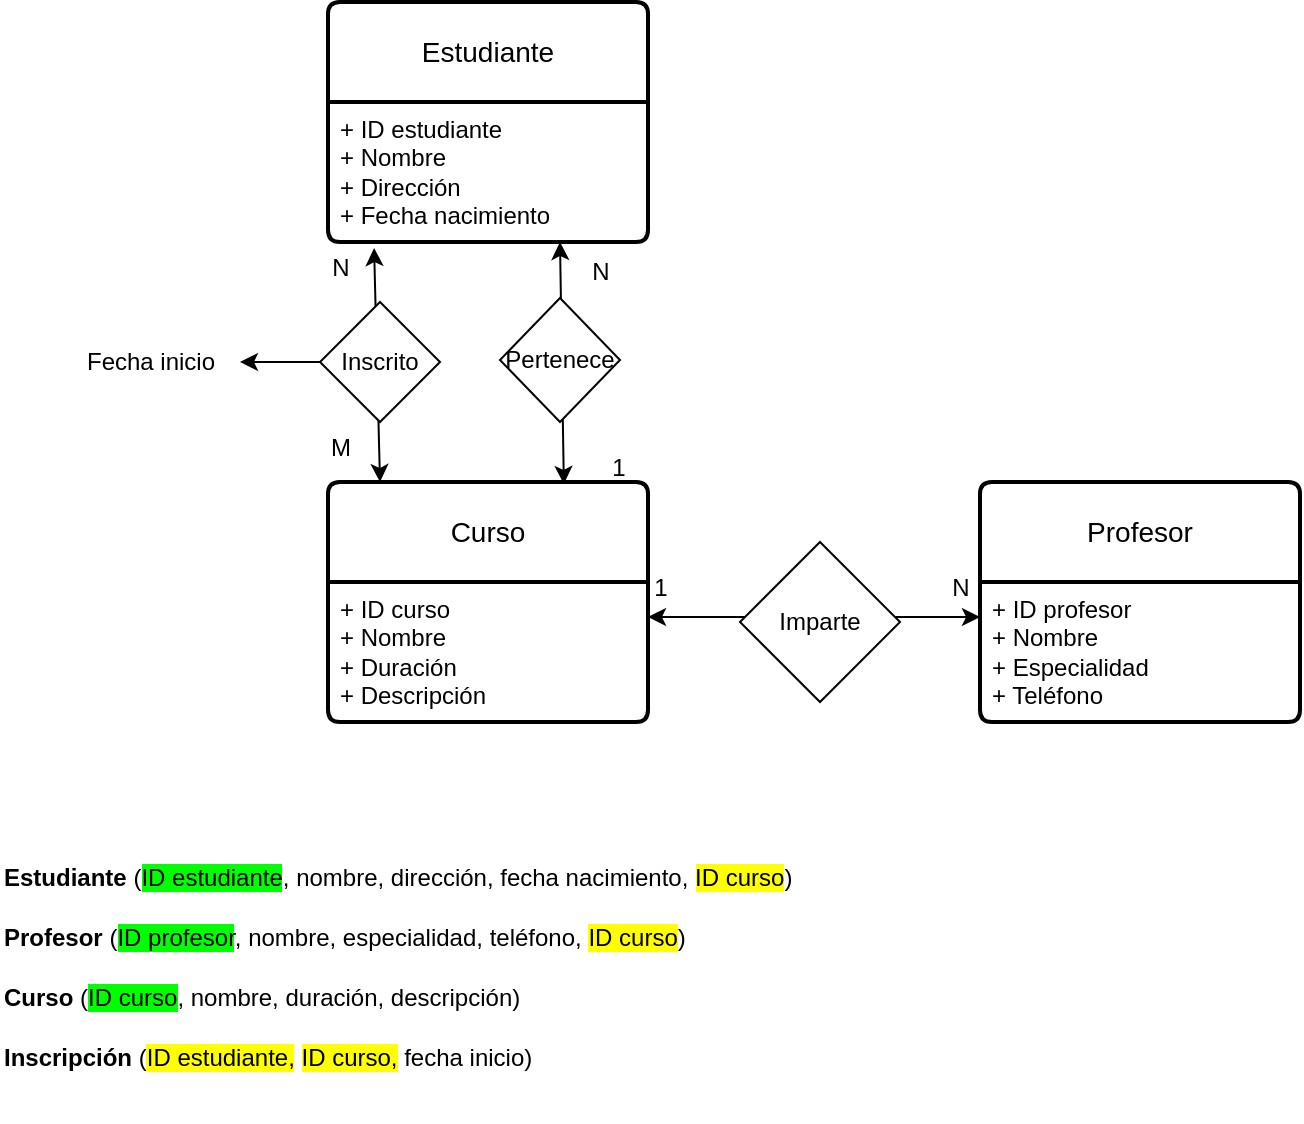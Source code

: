 <mxfile>
    <diagram id="17WJt-nfe4UQLKozluhP" name="Page-1">
        <mxGraphModel dx="836" dy="518" grid="1" gridSize="10" guides="1" tooltips="1" connect="1" arrows="1" fold="1" page="1" pageScale="1" pageWidth="827" pageHeight="1169" math="0" shadow="0">
            <root>
                <mxCell id="0"/>
                <mxCell id="1" parent="0"/>
                <mxCell id="2" value="Estudiante" style="swimlane;childLayout=stackLayout;horizontal=1;startSize=50;horizontalStack=0;rounded=1;fontSize=14;fontStyle=0;strokeWidth=2;resizeParent=0;resizeLast=1;shadow=0;dashed=0;align=center;arcSize=4;whiteSpace=wrap;html=1;" vertex="1" parent="1">
                    <mxGeometry x="254" y="20" width="160" height="120" as="geometry"/>
                </mxCell>
                <mxCell id="3" value="+ ID estudiante&lt;br&gt;+ Nombre&lt;br&gt;+ Dirección&lt;div&gt;+ Fecha nacimiento&lt;/div&gt;" style="align=left;strokeColor=none;fillColor=none;spacingLeft=4;fontSize=12;verticalAlign=top;resizable=0;rotatable=0;part=1;html=1;" vertex="1" parent="2">
                    <mxGeometry y="50" width="160" height="70" as="geometry"/>
                </mxCell>
                <mxCell id="4" value="Profesor" style="swimlane;childLayout=stackLayout;horizontal=1;startSize=50;horizontalStack=0;rounded=1;fontSize=14;fontStyle=0;strokeWidth=2;resizeParent=0;resizeLast=1;shadow=0;dashed=0;align=center;arcSize=4;whiteSpace=wrap;html=1;" vertex="1" parent="1">
                    <mxGeometry x="580" y="260" width="160" height="120" as="geometry"/>
                </mxCell>
                <mxCell id="5" value="+ ID profesor&lt;br&gt;+ Nombre&lt;br&gt;+ Especialidad&lt;div&gt;+ Teléfono&lt;/div&gt;" style="align=left;strokeColor=none;fillColor=none;spacingLeft=4;fontSize=12;verticalAlign=top;resizable=0;rotatable=0;part=1;html=1;" vertex="1" parent="4">
                    <mxGeometry y="50" width="160" height="70" as="geometry"/>
                </mxCell>
                <mxCell id="6" value="Curso" style="swimlane;childLayout=stackLayout;horizontal=1;startSize=50;horizontalStack=0;rounded=1;fontSize=14;fontStyle=0;strokeWidth=2;resizeParent=0;resizeLast=1;shadow=0;dashed=0;align=center;arcSize=4;whiteSpace=wrap;html=1;" vertex="1" parent="1">
                    <mxGeometry x="254" y="260" width="160" height="120" as="geometry">
                        <mxRectangle x="254" y="260" width="80" height="50" as="alternateBounds"/>
                    </mxGeometry>
                </mxCell>
                <mxCell id="7" value="+ ID curso&lt;br&gt;+ Nombre&lt;br&gt;+ Duración&lt;div&gt;+ Descripción&lt;/div&gt;&lt;div&gt;&lt;br&gt;&lt;/div&gt;" style="align=left;strokeColor=none;fillColor=none;spacingLeft=4;fontSize=12;verticalAlign=top;resizable=0;rotatable=0;part=1;html=1;" vertex="1" parent="6">
                    <mxGeometry y="50" width="160" height="70" as="geometry"/>
                </mxCell>
                <mxCell id="10" value="" style="endArrow=classic;startArrow=classic;html=1;entryX=0;entryY=0.25;entryDx=0;entryDy=0;exitX=1;exitY=0.25;exitDx=0;exitDy=0;" edge="1" parent="1" source="7" target="5">
                    <mxGeometry width="50" height="50" relative="1" as="geometry">
                        <mxPoint x="420" y="328" as="sourcePoint"/>
                        <mxPoint x="460" y="280" as="targetPoint"/>
                    </mxGeometry>
                </mxCell>
                <mxCell id="11" value="Imparte" style="rhombus;whiteSpace=wrap;html=1;" vertex="1" parent="1">
                    <mxGeometry x="460" y="290" width="80" height="80" as="geometry"/>
                </mxCell>
                <mxCell id="12" value="1" style="text;html=1;align=center;verticalAlign=middle;resizable=0;points=[];autosize=1;strokeColor=none;fillColor=none;" vertex="1" parent="1">
                    <mxGeometry x="405" y="298" width="30" height="30" as="geometry"/>
                </mxCell>
                <mxCell id="13" value="N" style="text;html=1;align=center;verticalAlign=middle;resizable=0;points=[];autosize=1;strokeColor=none;fillColor=none;" vertex="1" parent="1">
                    <mxGeometry x="555" y="298" width="30" height="30" as="geometry"/>
                </mxCell>
                <mxCell id="14" value="" style="endArrow=classic;startArrow=classic;html=1;entryX=0.463;entryY=0.986;entryDx=0;entryDy=0;entryPerimeter=0;" edge="1" parent="1">
                    <mxGeometry width="50" height="50" relative="1" as="geometry">
                        <mxPoint x="371.92" y="260.98" as="sourcePoint"/>
                        <mxPoint x="370.0" y="140.0" as="targetPoint"/>
                    </mxGeometry>
                </mxCell>
                <mxCell id="15" value="Pertenece" style="rhombus;whiteSpace=wrap;html=1;" vertex="1" parent="1">
                    <mxGeometry x="340" y="168" width="60" height="62" as="geometry"/>
                </mxCell>
                <mxCell id="17" value="N" style="text;html=1;align=center;verticalAlign=middle;resizable=0;points=[];autosize=1;strokeColor=none;fillColor=none;" vertex="1" parent="1">
                    <mxGeometry x="375" y="140" width="30" height="30" as="geometry"/>
                </mxCell>
                <mxCell id="18" value="1" style="text;html=1;align=center;verticalAlign=middle;resizable=0;points=[];autosize=1;strokeColor=none;fillColor=none;" vertex="1" parent="1">
                    <mxGeometry x="384" y="238" width="30" height="30" as="geometry"/>
                </mxCell>
                <mxCell id="27" value="" style="endArrow=classic;startArrow=classic;html=1;entryX=0.144;entryY=1.043;entryDx=0;entryDy=0;entryPerimeter=0;" edge="1" parent="1" target="3">
                    <mxGeometry width="50" height="50" relative="1" as="geometry">
                        <mxPoint x="280" y="260" as="sourcePoint"/>
                        <mxPoint x="277" y="160" as="targetPoint"/>
                    </mxGeometry>
                </mxCell>
                <mxCell id="31" style="edgeStyle=none;html=1;exitX=0;exitY=0.5;exitDx=0;exitDy=0;" edge="1" parent="1" source="28">
                    <mxGeometry relative="1" as="geometry">
                        <mxPoint x="210" y="200" as="targetPoint"/>
                    </mxGeometry>
                </mxCell>
                <mxCell id="28" value="Inscrito" style="rhombus;whiteSpace=wrap;html=1;" vertex="1" parent="1">
                    <mxGeometry x="250" y="170" width="60" height="60" as="geometry"/>
                </mxCell>
                <mxCell id="29" value="N" style="text;html=1;align=center;verticalAlign=middle;resizable=0;points=[];autosize=1;strokeColor=none;fillColor=none;" vertex="1" parent="1">
                    <mxGeometry x="245" y="138" width="30" height="30" as="geometry"/>
                </mxCell>
                <mxCell id="30" value="M" style="text;html=1;align=center;verticalAlign=middle;resizable=0;points=[];autosize=1;strokeColor=none;fillColor=none;" vertex="1" parent="1">
                    <mxGeometry x="245" y="228" width="30" height="30" as="geometry"/>
                </mxCell>
                <mxCell id="32" value="Fecha inicio" style="text;html=1;align=center;verticalAlign=middle;resizable=0;points=[];autosize=1;strokeColor=none;fillColor=none;" vertex="1" parent="1">
                    <mxGeometry x="120" y="185" width="90" height="30" as="geometry"/>
                </mxCell>
                <mxCell id="33" value="&lt;p class=&quot;MsoNormal&quot; style=&quot;line-height:150%&quot;&gt;&lt;b&gt;&lt;span style=&quot;color: black;&quot;&gt;Estudiante &lt;/span&gt;&lt;/b&gt;&lt;span style=&quot;color: black;&quot;&gt;(&lt;span style=&quot;background: lime;&quot;&gt;ID estudiante&lt;/span&gt;, nombre, dirección, fecha nacimiento, &lt;span style=&quot;background: yellow;&quot;&gt;ID curso&lt;/span&gt;)&lt;/span&gt;&lt;/p&gt;&lt;p class=&quot;MsoNormal&quot; style=&quot;line-height:150%&quot;&gt;&lt;b&gt;&lt;span style=&quot;color: black;&quot;&gt;Profesor&lt;/span&gt;&lt;/b&gt;&lt;span style=&quot;color: black;&quot;&gt; (&lt;span style=&quot;background: lime;&quot;&gt;ID profesor&lt;/span&gt;, nombre, especialidad, teléfono, &lt;span style=&quot;background: yellow;&quot;&gt;ID curso&lt;/span&gt;)&lt;/span&gt;&lt;/p&gt;&lt;p class=&quot;MsoNormal&quot; style=&quot;line-height:150%&quot;&gt;&lt;b&gt;&lt;span style=&quot;color: black;&quot;&gt;Curso&lt;/span&gt;&lt;/b&gt;&lt;span style=&quot;color: black;&quot;&gt; (&lt;span style=&quot;background: lime;&quot;&gt;ID curso&lt;/span&gt;, nombre, duración, descripción)&lt;/span&gt;&lt;/p&gt;&lt;p class=&quot;MsoNormal&quot; style=&quot;line-height:150%&quot;&gt;&lt;b&gt;&lt;span style=&quot;color: black;&quot;&gt;Inscripción&lt;/span&gt;&lt;/b&gt;&lt;span style=&quot;color: black;&quot;&gt; (&lt;span style=&quot;background: yellow;&quot;&gt;ID estudiante,&lt;/span&gt; &lt;span style=&quot;background: yellow;&quot;&gt;ID curso,&lt;/span&gt; fecha inicio)&lt;/span&gt;&lt;/p&gt;" style="text;whiteSpace=wrap;html=1;" vertex="1" parent="1">
                    <mxGeometry x="90" y="430" width="430" height="150" as="geometry"/>
                </mxCell>
            </root>
        </mxGraphModel>
    </diagram>
</mxfile>